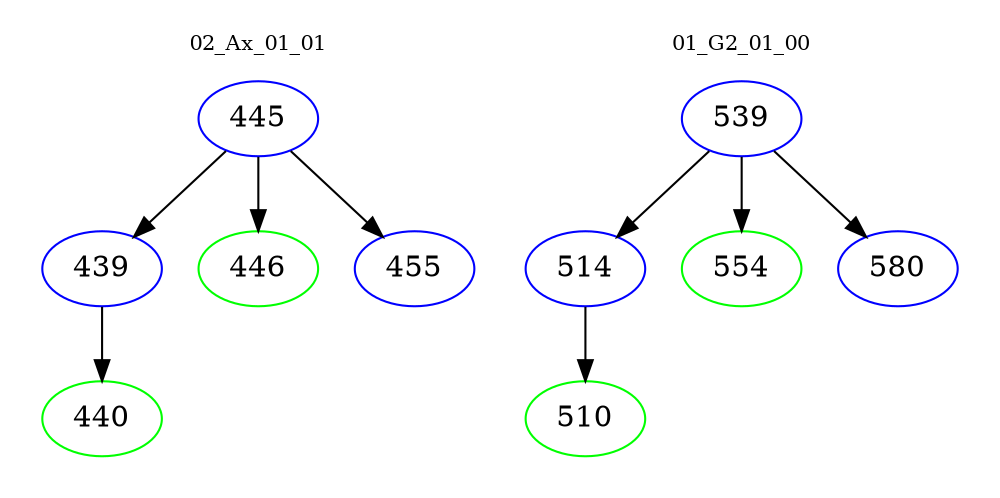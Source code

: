digraph{
subgraph cluster_0 {
color = white
label = "02_Ax_01_01";
fontsize=10;
T0_445 [label="445", color="blue"]
T0_445 -> T0_439 [color="black"]
T0_439 [label="439", color="blue"]
T0_439 -> T0_440 [color="black"]
T0_440 [label="440", color="green"]
T0_445 -> T0_446 [color="black"]
T0_446 [label="446", color="green"]
T0_445 -> T0_455 [color="black"]
T0_455 [label="455", color="blue"]
}
subgraph cluster_1 {
color = white
label = "01_G2_01_00";
fontsize=10;
T1_539 [label="539", color="blue"]
T1_539 -> T1_514 [color="black"]
T1_514 [label="514", color="blue"]
T1_514 -> T1_510 [color="black"]
T1_510 [label="510", color="green"]
T1_539 -> T1_554 [color="black"]
T1_554 [label="554", color="green"]
T1_539 -> T1_580 [color="black"]
T1_580 [label="580", color="blue"]
}
}
